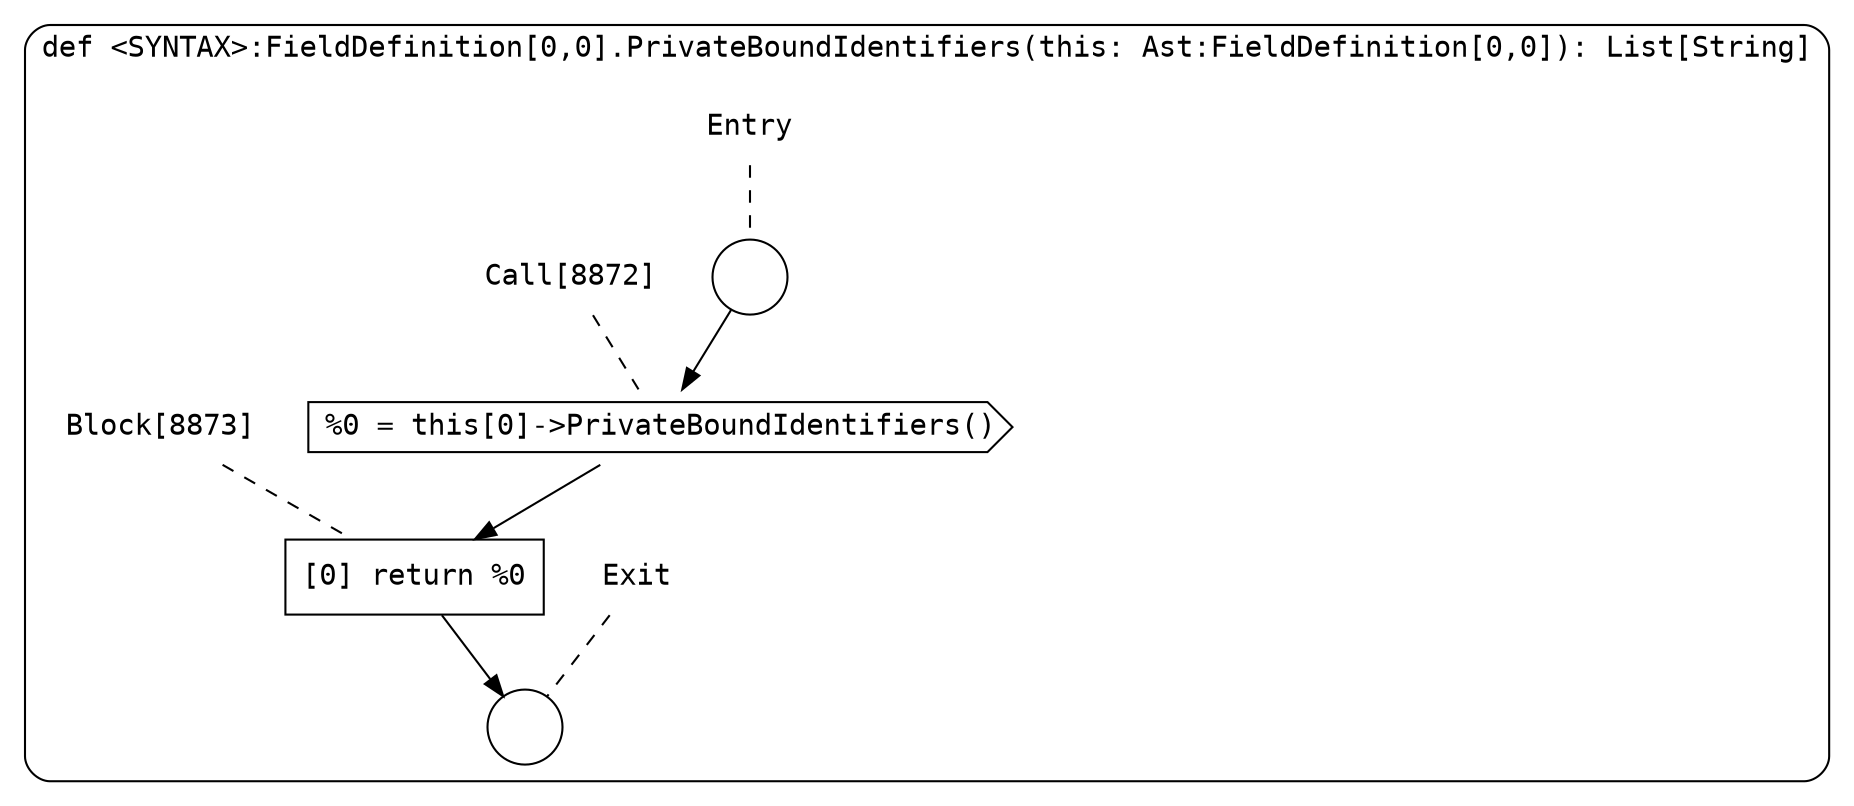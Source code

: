 digraph {
  graph [fontname = "Consolas"]
  node [fontname = "Consolas"]
  edge [fontname = "Consolas"]
  subgraph cluster1642 {
    label = "def <SYNTAX>:FieldDefinition[0,0].PrivateBoundIdentifiers(this: Ast:FieldDefinition[0,0]): List[String]"
    style = rounded
    cluster1642_entry_name [shape=none, label=<<font color="black">Entry</font>>]
    cluster1642_entry_name -> cluster1642_entry [arrowhead=none, color="black", style=dashed]
    cluster1642_entry [shape=circle label=" " color="black" fillcolor="white" style=filled]
    cluster1642_entry -> node8872 [color="black"]
    cluster1642_exit_name [shape=none, label=<<font color="black">Exit</font>>]
    cluster1642_exit_name -> cluster1642_exit [arrowhead=none, color="black", style=dashed]
    cluster1642_exit [shape=circle label=" " color="black" fillcolor="white" style=filled]
    node8872_name [shape=none, label=<<font color="black">Call[8872]</font>>]
    node8872_name -> node8872 [arrowhead=none, color="black", style=dashed]
    node8872 [shape=cds, label=<<font color="black">%0 = this[0]-&gt;PrivateBoundIdentifiers()</font>> color="black" fillcolor="white", style=filled]
    node8872 -> node8873 [color="black"]
    node8873_name [shape=none, label=<<font color="black">Block[8873]</font>>]
    node8873_name -> node8873 [arrowhead=none, color="black", style=dashed]
    node8873 [shape=box, label=<<font color="black">[0] return %0<BR ALIGN="LEFT"/></font>> color="black" fillcolor="white", style=filled]
    node8873 -> cluster1642_exit [color="black"]
  }
}